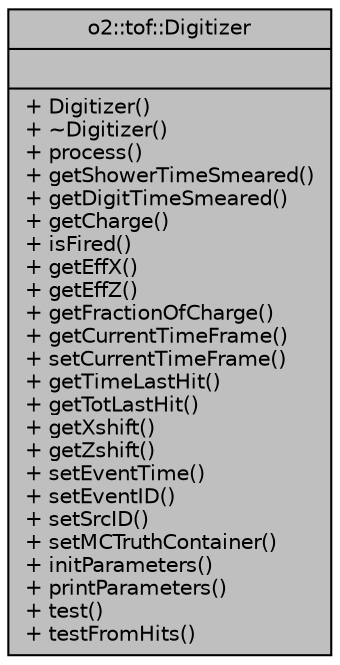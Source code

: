 digraph "o2::tof::Digitizer"
{
 // INTERACTIVE_SVG=YES
  bgcolor="transparent";
  edge [fontname="Helvetica",fontsize="10",labelfontname="Helvetica",labelfontsize="10"];
  node [fontname="Helvetica",fontsize="10",shape=record];
  Node1 [label="{o2::tof::Digitizer\n||+ Digitizer()\l+ ~Digitizer()\l+ process()\l+ getShowerTimeSmeared()\l+ getDigitTimeSmeared()\l+ getCharge()\l+ isFired()\l+ getEffX()\l+ getEffZ()\l+ getFractionOfCharge()\l+ getCurrentTimeFrame()\l+ setCurrentTimeFrame()\l+ getTimeLastHit()\l+ getTotLastHit()\l+ getXshift()\l+ getZshift()\l+ setEventTime()\l+ setEventID()\l+ setSrcID()\l+ setMCTruthContainer()\l+ initParameters()\l+ printParameters()\l+ test()\l+ testFromHits()\l}",height=0.2,width=0.4,color="black", fillcolor="grey75", style="filled" fontcolor="black"];
}
